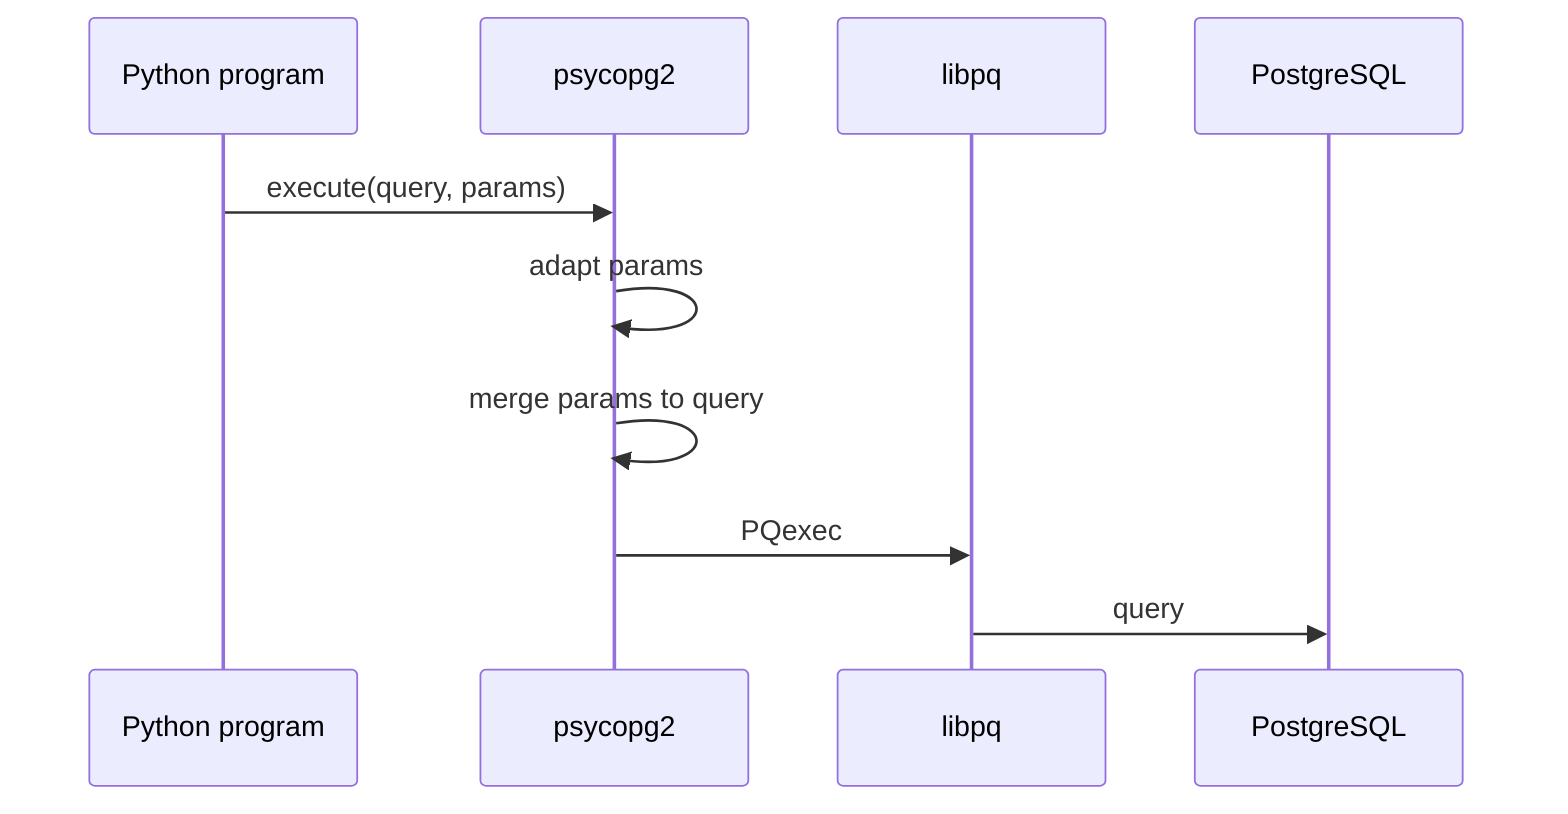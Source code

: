 sequenceDiagram
  Python program->>psycopg2: execute(query, params)
  psycopg2->>psycopg2: adapt params
  psycopg2->>psycopg2: merge params to query
  psycopg2->>libpq: PQexec
  libpq->>PostgreSQL: query
